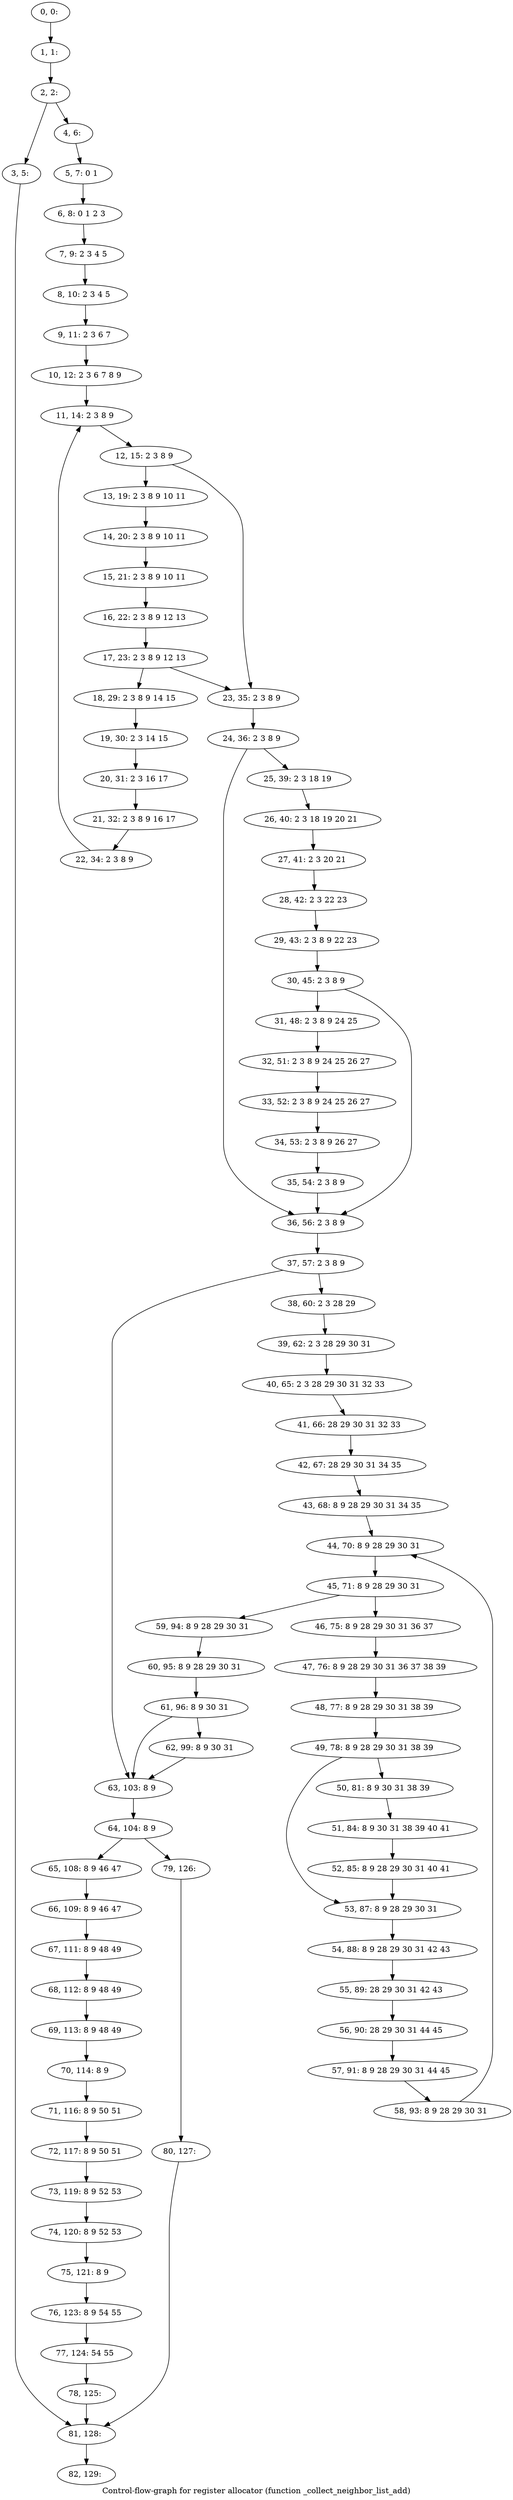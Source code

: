 digraph G {
graph [label="Control-flow-graph for register allocator (function _collect_neighbor_list_add)"]
0[label="0, 0: "];
1[label="1, 1: "];
2[label="2, 2: "];
3[label="3, 5: "];
4[label="4, 6: "];
5[label="5, 7: 0 1 "];
6[label="6, 8: 0 1 2 3 "];
7[label="7, 9: 2 3 4 5 "];
8[label="8, 10: 2 3 4 5 "];
9[label="9, 11: 2 3 6 7 "];
10[label="10, 12: 2 3 6 7 8 9 "];
11[label="11, 14: 2 3 8 9 "];
12[label="12, 15: 2 3 8 9 "];
13[label="13, 19: 2 3 8 9 10 11 "];
14[label="14, 20: 2 3 8 9 10 11 "];
15[label="15, 21: 2 3 8 9 10 11 "];
16[label="16, 22: 2 3 8 9 12 13 "];
17[label="17, 23: 2 3 8 9 12 13 "];
18[label="18, 29: 2 3 8 9 14 15 "];
19[label="19, 30: 2 3 14 15 "];
20[label="20, 31: 2 3 16 17 "];
21[label="21, 32: 2 3 8 9 16 17 "];
22[label="22, 34: 2 3 8 9 "];
23[label="23, 35: 2 3 8 9 "];
24[label="24, 36: 2 3 8 9 "];
25[label="25, 39: 2 3 18 19 "];
26[label="26, 40: 2 3 18 19 20 21 "];
27[label="27, 41: 2 3 20 21 "];
28[label="28, 42: 2 3 22 23 "];
29[label="29, 43: 2 3 8 9 22 23 "];
30[label="30, 45: 2 3 8 9 "];
31[label="31, 48: 2 3 8 9 24 25 "];
32[label="32, 51: 2 3 8 9 24 25 26 27 "];
33[label="33, 52: 2 3 8 9 24 25 26 27 "];
34[label="34, 53: 2 3 8 9 26 27 "];
35[label="35, 54: 2 3 8 9 "];
36[label="36, 56: 2 3 8 9 "];
37[label="37, 57: 2 3 8 9 "];
38[label="38, 60: 2 3 28 29 "];
39[label="39, 62: 2 3 28 29 30 31 "];
40[label="40, 65: 2 3 28 29 30 31 32 33 "];
41[label="41, 66: 28 29 30 31 32 33 "];
42[label="42, 67: 28 29 30 31 34 35 "];
43[label="43, 68: 8 9 28 29 30 31 34 35 "];
44[label="44, 70: 8 9 28 29 30 31 "];
45[label="45, 71: 8 9 28 29 30 31 "];
46[label="46, 75: 8 9 28 29 30 31 36 37 "];
47[label="47, 76: 8 9 28 29 30 31 36 37 38 39 "];
48[label="48, 77: 8 9 28 29 30 31 38 39 "];
49[label="49, 78: 8 9 28 29 30 31 38 39 "];
50[label="50, 81: 8 9 30 31 38 39 "];
51[label="51, 84: 8 9 30 31 38 39 40 41 "];
52[label="52, 85: 8 9 28 29 30 31 40 41 "];
53[label="53, 87: 8 9 28 29 30 31 "];
54[label="54, 88: 8 9 28 29 30 31 42 43 "];
55[label="55, 89: 28 29 30 31 42 43 "];
56[label="56, 90: 28 29 30 31 44 45 "];
57[label="57, 91: 8 9 28 29 30 31 44 45 "];
58[label="58, 93: 8 9 28 29 30 31 "];
59[label="59, 94: 8 9 28 29 30 31 "];
60[label="60, 95: 8 9 28 29 30 31 "];
61[label="61, 96: 8 9 30 31 "];
62[label="62, 99: 8 9 30 31 "];
63[label="63, 103: 8 9 "];
64[label="64, 104: 8 9 "];
65[label="65, 108: 8 9 46 47 "];
66[label="66, 109: 8 9 46 47 "];
67[label="67, 111: 8 9 48 49 "];
68[label="68, 112: 8 9 48 49 "];
69[label="69, 113: 8 9 48 49 "];
70[label="70, 114: 8 9 "];
71[label="71, 116: 8 9 50 51 "];
72[label="72, 117: 8 9 50 51 "];
73[label="73, 119: 8 9 52 53 "];
74[label="74, 120: 8 9 52 53 "];
75[label="75, 121: 8 9 "];
76[label="76, 123: 8 9 54 55 "];
77[label="77, 124: 54 55 "];
78[label="78, 125: "];
79[label="79, 126: "];
80[label="80, 127: "];
81[label="81, 128: "];
82[label="82, 129: "];
0->1 ;
1->2 ;
2->3 ;
2->4 ;
3->81 ;
4->5 ;
5->6 ;
6->7 ;
7->8 ;
8->9 ;
9->10 ;
10->11 ;
11->12 ;
12->13 ;
12->23 ;
13->14 ;
14->15 ;
15->16 ;
16->17 ;
17->18 ;
17->23 ;
18->19 ;
19->20 ;
20->21 ;
21->22 ;
22->11 ;
23->24 ;
24->25 ;
24->36 ;
25->26 ;
26->27 ;
27->28 ;
28->29 ;
29->30 ;
30->31 ;
30->36 ;
31->32 ;
32->33 ;
33->34 ;
34->35 ;
35->36 ;
36->37 ;
37->38 ;
37->63 ;
38->39 ;
39->40 ;
40->41 ;
41->42 ;
42->43 ;
43->44 ;
44->45 ;
45->46 ;
45->59 ;
46->47 ;
47->48 ;
48->49 ;
49->50 ;
49->53 ;
50->51 ;
51->52 ;
52->53 ;
53->54 ;
54->55 ;
55->56 ;
56->57 ;
57->58 ;
58->44 ;
59->60 ;
60->61 ;
61->62 ;
61->63 ;
62->63 ;
63->64 ;
64->65 ;
64->79 ;
65->66 ;
66->67 ;
67->68 ;
68->69 ;
69->70 ;
70->71 ;
71->72 ;
72->73 ;
73->74 ;
74->75 ;
75->76 ;
76->77 ;
77->78 ;
78->81 ;
79->80 ;
80->81 ;
81->82 ;
}
